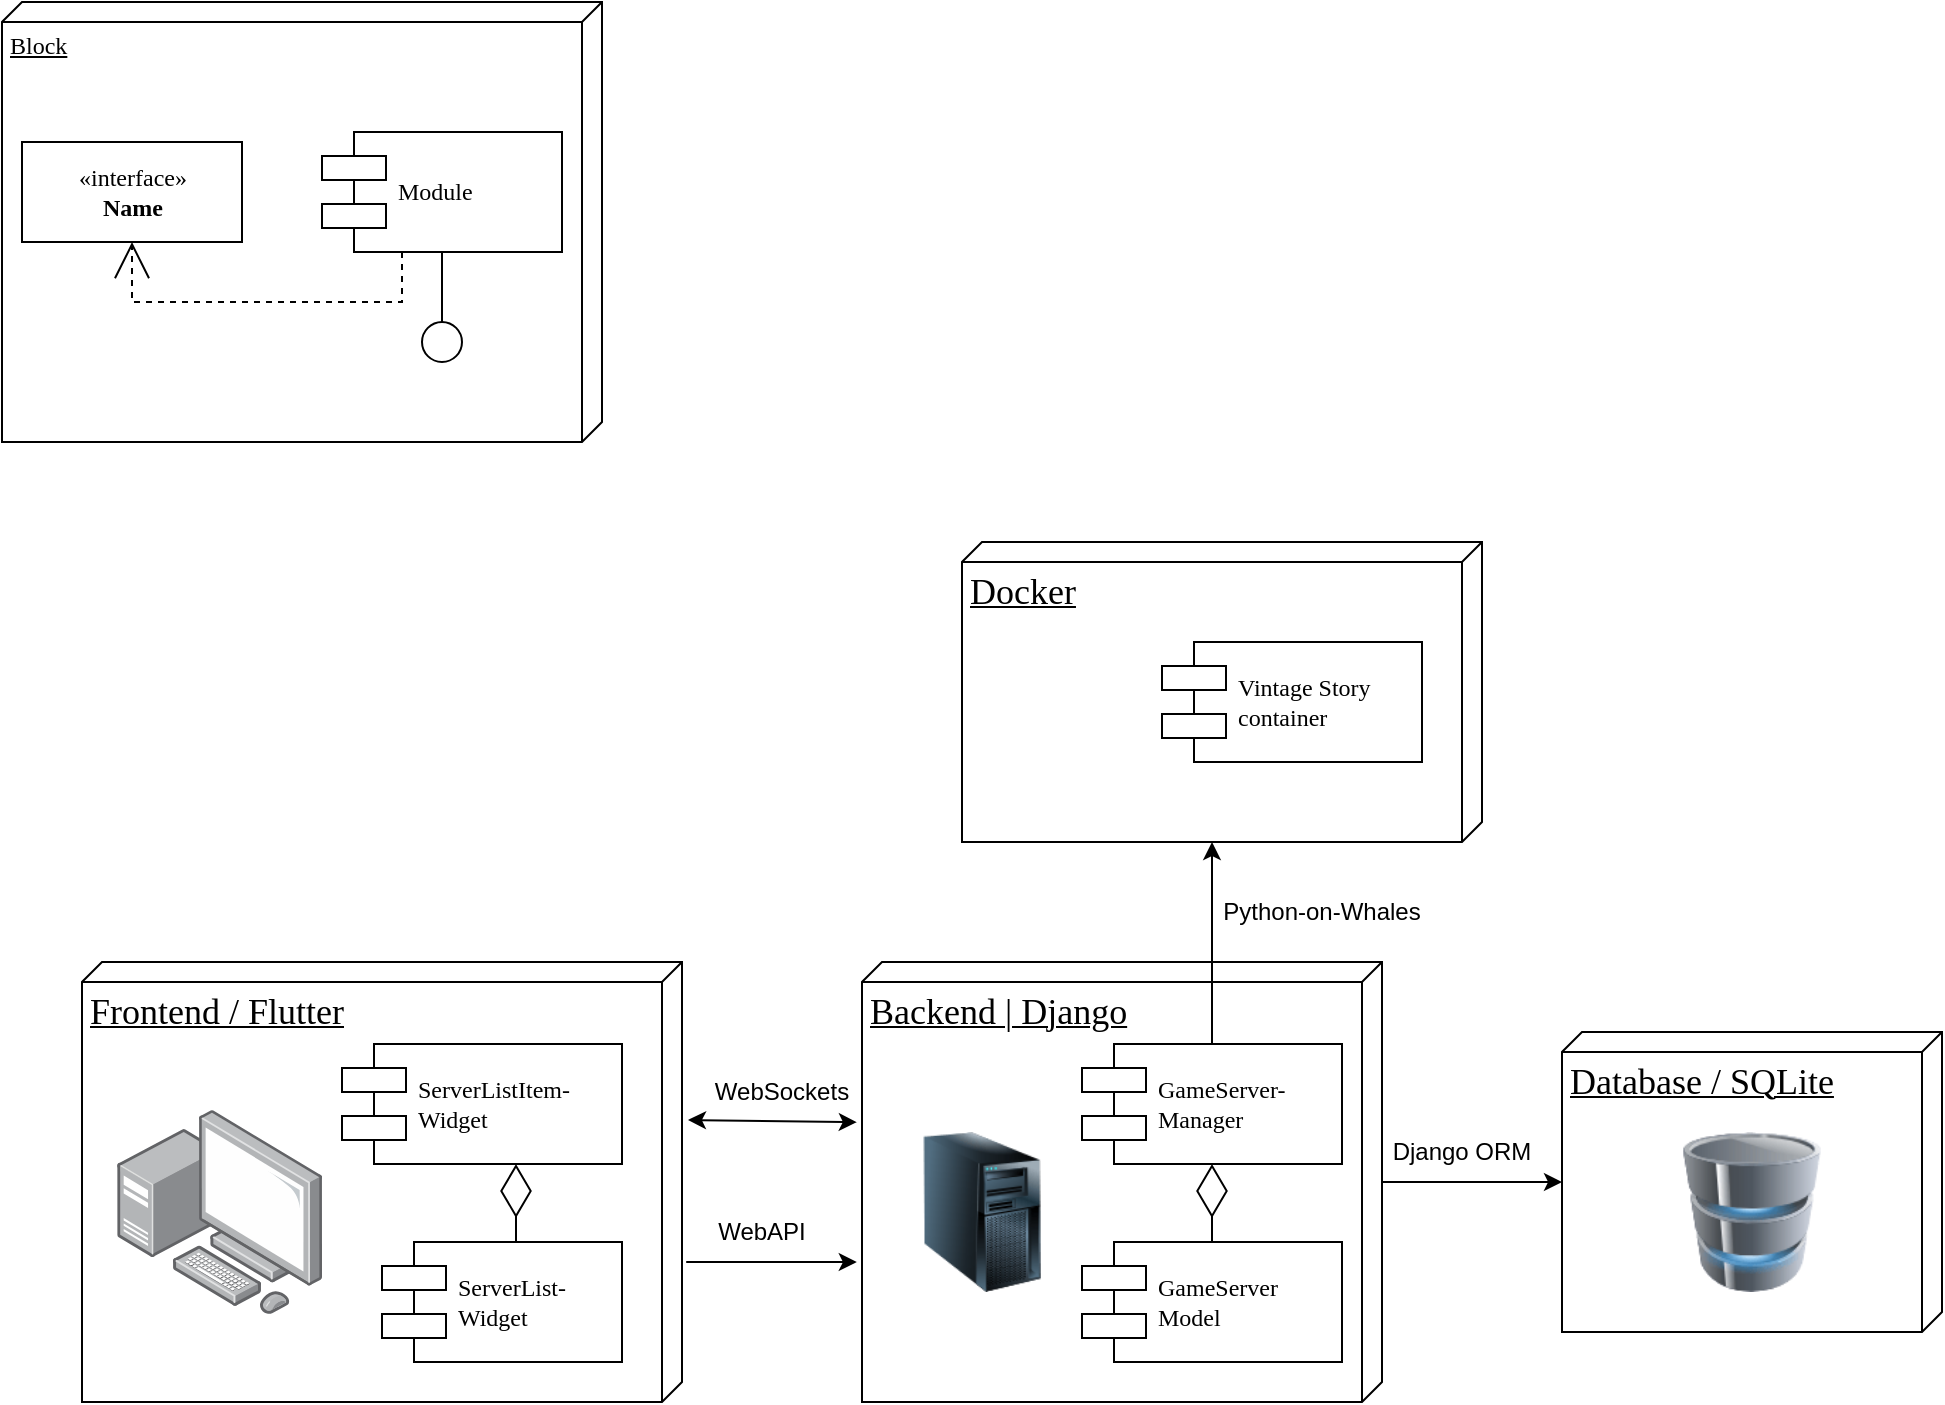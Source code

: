 <mxfile version="22.1.21" type="device">
  <diagram name="Page-1" id="5f0bae14-7c28-e335-631c-24af17079c00">
    <mxGraphModel dx="1434" dy="764" grid="0" gridSize="10" guides="1" tooltips="1" connect="1" arrows="1" fold="1" page="1" pageScale="1" pageWidth="1100" pageHeight="850" background="none" math="0" shadow="0">
      <root>
        <mxCell id="0" />
        <mxCell id="1" parent="0" />
        <mxCell id="39150e848f15840c-1" value="Block" style="verticalAlign=top;align=left;spacingTop=8;spacingLeft=2;spacingRight=12;shape=cube;size=10;direction=south;fontStyle=4;html=1;rounded=0;shadow=0;comic=0;labelBackgroundColor=none;strokeWidth=1;fontFamily=Verdana;fontSize=12" parent="1" vertex="1">
          <mxGeometry x="10" y="20" width="300" height="220" as="geometry" />
        </mxCell>
        <mxCell id="39150e848f15840c-4" value="&amp;laquo;interface&amp;raquo;&lt;br&gt;&lt;b&gt;Name&lt;/b&gt;" style="html=1;rounded=0;shadow=0;comic=0;labelBackgroundColor=none;strokeWidth=1;fontFamily=Verdana;fontSize=12;align=center;" parent="1" vertex="1">
          <mxGeometry x="20" y="90" width="110" height="50" as="geometry" />
        </mxCell>
        <mxCell id="39150e848f15840c-5" value="Module" style="shape=component;align=left;spacingLeft=36;rounded=0;shadow=0;comic=0;labelBackgroundColor=none;strokeWidth=1;fontFamily=Verdana;fontSize=12;html=1;" parent="1" vertex="1">
          <mxGeometry x="170" y="85" width="120" height="60" as="geometry" />
        </mxCell>
        <mxCell id="39150e848f15840c-6" value="" style="ellipse;whiteSpace=wrap;html=1;rounded=0;shadow=0;comic=0;labelBackgroundColor=none;strokeWidth=1;fontFamily=Verdana;fontSize=12;align=center;" parent="1" vertex="1">
          <mxGeometry x="220" y="180" width="20" height="20" as="geometry" />
        </mxCell>
        <mxCell id="39150e848f15840c-14" style="edgeStyle=elbowEdgeStyle;rounded=0;html=1;labelBackgroundColor=none;startArrow=none;startFill=0;startSize=8;endArrow=none;endFill=0;endSize=16;fontFamily=Verdana;fontSize=12;" parent="1" source="39150e848f15840c-6" target="39150e848f15840c-5" edge="1">
          <mxGeometry relative="1" as="geometry" />
        </mxCell>
        <mxCell id="39150e848f15840c-15" style="edgeStyle=orthogonalEdgeStyle;rounded=0;html=1;labelBackgroundColor=none;startArrow=none;startFill=0;startSize=8;endArrow=open;endFill=0;endSize=16;fontFamily=Verdana;fontSize=12;dashed=1;" parent="1" source="39150e848f15840c-5" target="39150e848f15840c-4" edge="1">
          <mxGeometry relative="1" as="geometry">
            <Array as="points">
              <mxPoint x="210" y="170" />
              <mxPoint x="75" y="170" />
            </Array>
          </mxGeometry>
        </mxCell>
        <mxCell id="Drqc924R4ZCj9g7huWh3-57" style="edgeStyle=orthogonalEdgeStyle;rounded=0;orthogonalLoop=1;jettySize=auto;html=1;" edge="1" parent="1" source="Drqc924R4ZCj9g7huWh3-8">
          <mxGeometry relative="1" as="geometry">
            <mxPoint x="790" y="610" as="targetPoint" />
          </mxGeometry>
        </mxCell>
        <mxCell id="Drqc924R4ZCj9g7huWh3-8" value="&lt;font face=&quot;Verdana&quot; style=&quot;font-size: 18px;&quot;&gt;Backend | Django&lt;/font&gt;&lt;font face=&quot;ypucnfaS0VQbvQoFLyRY&quot; style=&quot;font-size: 18px;&quot;&gt;&lt;br&gt;&lt;/font&gt;" style="verticalAlign=top;align=left;spacingTop=8;spacingLeft=2;spacingRight=12;shape=cube;size=10;direction=south;fontStyle=4;html=1;rounded=0;shadow=0;comic=0;labelBackgroundColor=none;strokeWidth=1;fontFamily=Verdana;fontSize=12" vertex="1" parent="1">
          <mxGeometry x="440" y="500" width="260" height="220" as="geometry" />
        </mxCell>
        <mxCell id="Drqc924R4ZCj9g7huWh3-10" value="GameServer-&lt;br&gt;Manager" style="shape=component;align=left;spacingLeft=36;rounded=0;shadow=0;comic=0;labelBackgroundColor=none;strokeWidth=1;fontFamily=Verdana;fontSize=12;html=1;" vertex="1" parent="1">
          <mxGeometry x="550" y="541" width="130" height="60" as="geometry" />
        </mxCell>
        <mxCell id="Drqc924R4ZCj9g7huWh3-26" value="&lt;font face=&quot;Verdana&quot; style=&quot;font-size: 18px;&quot;&gt;Frontend / Flutter&lt;br&gt;&lt;/font&gt;" style="verticalAlign=top;align=left;spacingTop=8;spacingLeft=2;spacingRight=12;shape=cube;size=10;direction=south;fontStyle=4;html=1;rounded=0;shadow=0;comic=0;labelBackgroundColor=none;strokeWidth=1;fontFamily=Verdana;fontSize=12" vertex="1" parent="1">
          <mxGeometry x="50" y="500" width="300" height="220" as="geometry" />
        </mxCell>
        <mxCell id="Drqc924R4ZCj9g7huWh3-28" value="ServerListItem-&lt;br&gt;Widget" style="shape=component;align=left;spacingLeft=36;rounded=0;shadow=0;comic=0;labelBackgroundColor=none;strokeWidth=1;fontFamily=Verdana;fontSize=12;html=1;" vertex="1" parent="1">
          <mxGeometry x="180" y="541" width="140" height="60" as="geometry" />
        </mxCell>
        <mxCell id="Drqc924R4ZCj9g7huWh3-58" value="" style="endArrow=classic;html=1;rounded=0;exitX=0.682;exitY=-0.007;exitDx=0;exitDy=0;exitPerimeter=0;entryX=0.682;entryY=1.01;entryDx=0;entryDy=0;entryPerimeter=0;" edge="1" parent="1" source="Drqc924R4ZCj9g7huWh3-26" target="Drqc924R4ZCj9g7huWh3-8">
          <mxGeometry width="50" height="50" relative="1" as="geometry">
            <mxPoint x="520" y="420" as="sourcePoint" />
            <mxPoint x="570" y="370" as="targetPoint" />
          </mxGeometry>
        </mxCell>
        <mxCell id="Drqc924R4ZCj9g7huWh3-59" value="" style="endArrow=classic;startArrow=classic;html=1;rounded=0;exitX=0.359;exitY=-0.01;exitDx=0;exitDy=0;exitPerimeter=0;entryX=0.364;entryY=1.01;entryDx=0;entryDy=0;entryPerimeter=0;" edge="1" parent="1" source="Drqc924R4ZCj9g7huWh3-26" target="Drqc924R4ZCj9g7huWh3-8">
          <mxGeometry width="50" height="50" relative="1" as="geometry">
            <mxPoint x="520" y="420" as="sourcePoint" />
            <mxPoint x="570" y="370" as="targetPoint" />
          </mxGeometry>
        </mxCell>
        <mxCell id="Drqc924R4ZCj9g7huWh3-60" value="WebAPI" style="text;html=1;strokeColor=none;fillColor=none;align=center;verticalAlign=middle;whiteSpace=wrap;rounded=0;" vertex="1" parent="1">
          <mxGeometry x="360" y="620" width="60" height="30" as="geometry" />
        </mxCell>
        <mxCell id="Drqc924R4ZCj9g7huWh3-61" value="WebSockets" style="text;html=1;strokeColor=none;fillColor=none;align=center;verticalAlign=middle;whiteSpace=wrap;rounded=0;" vertex="1" parent="1">
          <mxGeometry x="360" y="550" width="80" height="30" as="geometry" />
        </mxCell>
        <mxCell id="Drqc924R4ZCj9g7huWh3-62" value="Django ORM" style="text;html=1;strokeColor=none;fillColor=none;align=center;verticalAlign=middle;whiteSpace=wrap;rounded=0;" vertex="1" parent="1">
          <mxGeometry x="700" y="580" width="80" height="30" as="geometry" />
        </mxCell>
        <mxCell id="Drqc924R4ZCj9g7huWh3-70" value="&lt;font style=&quot;font-size: 18px;&quot;&gt;Docker&lt;br&gt;&lt;/font&gt;" style="verticalAlign=top;align=left;spacingTop=8;spacingLeft=2;spacingRight=12;shape=cube;size=10;direction=south;fontStyle=4;html=1;rounded=0;shadow=0;comic=0;labelBackgroundColor=none;strokeWidth=1;fontFamily=Verdana;fontSize=12" vertex="1" parent="1">
          <mxGeometry x="490" y="290" width="260" height="150" as="geometry" />
        </mxCell>
        <mxCell id="Drqc924R4ZCj9g7huWh3-75" style="edgeStyle=orthogonalEdgeStyle;rounded=0;orthogonalLoop=1;jettySize=auto;html=1;exitX=0.5;exitY=0;exitDx=0;exitDy=0;entryX=0;entryY=0;entryDx=150;entryDy=135;entryPerimeter=0;" edge="1" parent="1" source="Drqc924R4ZCj9g7huWh3-10" target="Drqc924R4ZCj9g7huWh3-70">
          <mxGeometry relative="1" as="geometry" />
        </mxCell>
        <mxCell id="Drqc924R4ZCj9g7huWh3-76" value="GameServer&lt;br&gt;Model" style="shape=component;align=left;spacingLeft=36;rounded=0;shadow=0;comic=0;labelBackgroundColor=none;strokeWidth=1;fontFamily=Verdana;fontSize=12;html=1;" vertex="1" parent="1">
          <mxGeometry x="550" y="640" width="130" height="60" as="geometry" />
        </mxCell>
        <mxCell id="Drqc924R4ZCj9g7huWh3-81" value="&lt;font face=&quot;Verdana&quot; style=&quot;font-size: 18px;&quot;&gt;Database / SQLite&lt;br&gt;&lt;/font&gt;" style="verticalAlign=top;align=left;spacingTop=8;spacingLeft=2;spacingRight=12;shape=cube;size=10;direction=south;fontStyle=4;html=1;rounded=0;shadow=0;comic=0;labelBackgroundColor=none;strokeWidth=1;fontFamily=Verdana;fontSize=12" vertex="1" parent="1">
          <mxGeometry x="790" y="535" width="190" height="150" as="geometry" />
        </mxCell>
        <mxCell id="Drqc924R4ZCj9g7huWh3-85" value="" style="image;html=1;image=img/lib/clip_art/computers/Database_128x128.png" vertex="1" parent="1">
          <mxGeometry x="845" y="585" width="80" height="80" as="geometry" />
        </mxCell>
        <mxCell id="Drqc924R4ZCj9g7huWh3-87" value="" style="image;html=1;image=img/lib/clip_art/computers/Server_Tower_128x128.png" vertex="1" parent="1">
          <mxGeometry x="460" y="585" width="80" height="80" as="geometry" />
        </mxCell>
        <mxCell id="Drqc924R4ZCj9g7huWh3-89" value="" style="shape=image;html=1;verticalAlign=top;verticalLabelPosition=bottom;labelBackgroundColor=#ffffff;imageAspect=0;aspect=fixed;image=https://cdn0.iconfinder.com/data/icons/social-media-2127/48/social_media_social_media_logo_docker-128.png" vertex="1" parent="1">
          <mxGeometry x="490" y="291" width="148" height="148" as="geometry" />
        </mxCell>
        <mxCell id="Drqc924R4ZCj9g7huWh3-71" value="Vintage Story&lt;br&gt;container" style="shape=component;align=left;spacingLeft=36;rounded=0;shadow=0;comic=0;labelBackgroundColor=none;strokeWidth=1;fontFamily=Verdana;fontSize=12;html=1;" vertex="1" parent="1">
          <mxGeometry x="590" y="340" width="130" height="60" as="geometry" />
        </mxCell>
        <mxCell id="Drqc924R4ZCj9g7huWh3-90" value="" style="image;points=[];aspect=fixed;html=1;align=center;shadow=0;dashed=0;image=img/lib/allied_telesis/computer_and_terminals/Personal_Computer_with_Server.svg;" vertex="1" parent="1">
          <mxGeometry x="67.6" y="573.8" width="102.4" height="102.4" as="geometry" />
        </mxCell>
        <mxCell id="Drqc924R4ZCj9g7huWh3-92" value="" style="endArrow=diamondThin;endFill=0;endSize=24;html=1;rounded=0;entryX=0.5;entryY=1;entryDx=0;entryDy=0;exitX=0.5;exitY=0;exitDx=0;exitDy=0;" edge="1" parent="1" source="Drqc924R4ZCj9g7huWh3-76" target="Drqc924R4ZCj9g7huWh3-10">
          <mxGeometry width="160" relative="1" as="geometry">
            <mxPoint x="500" y="454" as="sourcePoint" />
            <mxPoint x="660" y="454" as="targetPoint" />
          </mxGeometry>
        </mxCell>
        <mxCell id="Drqc924R4ZCj9g7huWh3-94" value="ServerList-&lt;br&gt;Widget" style="shape=component;align=left;spacingLeft=36;rounded=0;shadow=0;comic=0;labelBackgroundColor=none;strokeWidth=1;fontFamily=Verdana;fontSize=12;html=1;" vertex="1" parent="1">
          <mxGeometry x="200" y="640" width="120" height="60" as="geometry" />
        </mxCell>
        <mxCell id="Drqc924R4ZCj9g7huWh3-96" value="" style="endArrow=diamondThin;endFill=0;endSize=24;html=1;rounded=0;entryX=0.5;entryY=1;entryDx=0;entryDy=0;exitX=0.5;exitY=0;exitDx=0;exitDy=0;" edge="1" parent="1">
          <mxGeometry width="160" relative="1" as="geometry">
            <mxPoint x="267" y="640" as="sourcePoint" />
            <mxPoint x="267" y="601" as="targetPoint" />
          </mxGeometry>
        </mxCell>
        <mxCell id="Drqc924R4ZCj9g7huWh3-97" value="Python-on-Whales" style="text;html=1;strokeColor=none;fillColor=none;align=center;verticalAlign=middle;whiteSpace=wrap;rounded=0;" vertex="1" parent="1">
          <mxGeometry x="610" y="460" width="120" height="30" as="geometry" />
        </mxCell>
      </root>
    </mxGraphModel>
  </diagram>
</mxfile>
